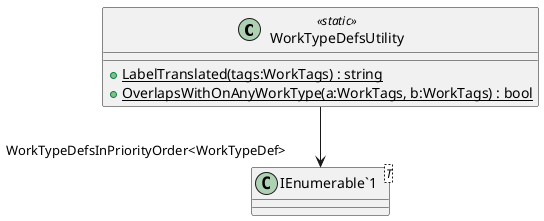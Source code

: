 @startuml
class WorkTypeDefsUtility <<static>> {
    + {static} LabelTranslated(tags:WorkTags) : string
    + {static} OverlapsWithOnAnyWorkType(a:WorkTags, b:WorkTags) : bool
}
class "IEnumerable`1"<T> {
}
WorkTypeDefsUtility --> "WorkTypeDefsInPriorityOrder<WorkTypeDef>" "IEnumerable`1"
@enduml
